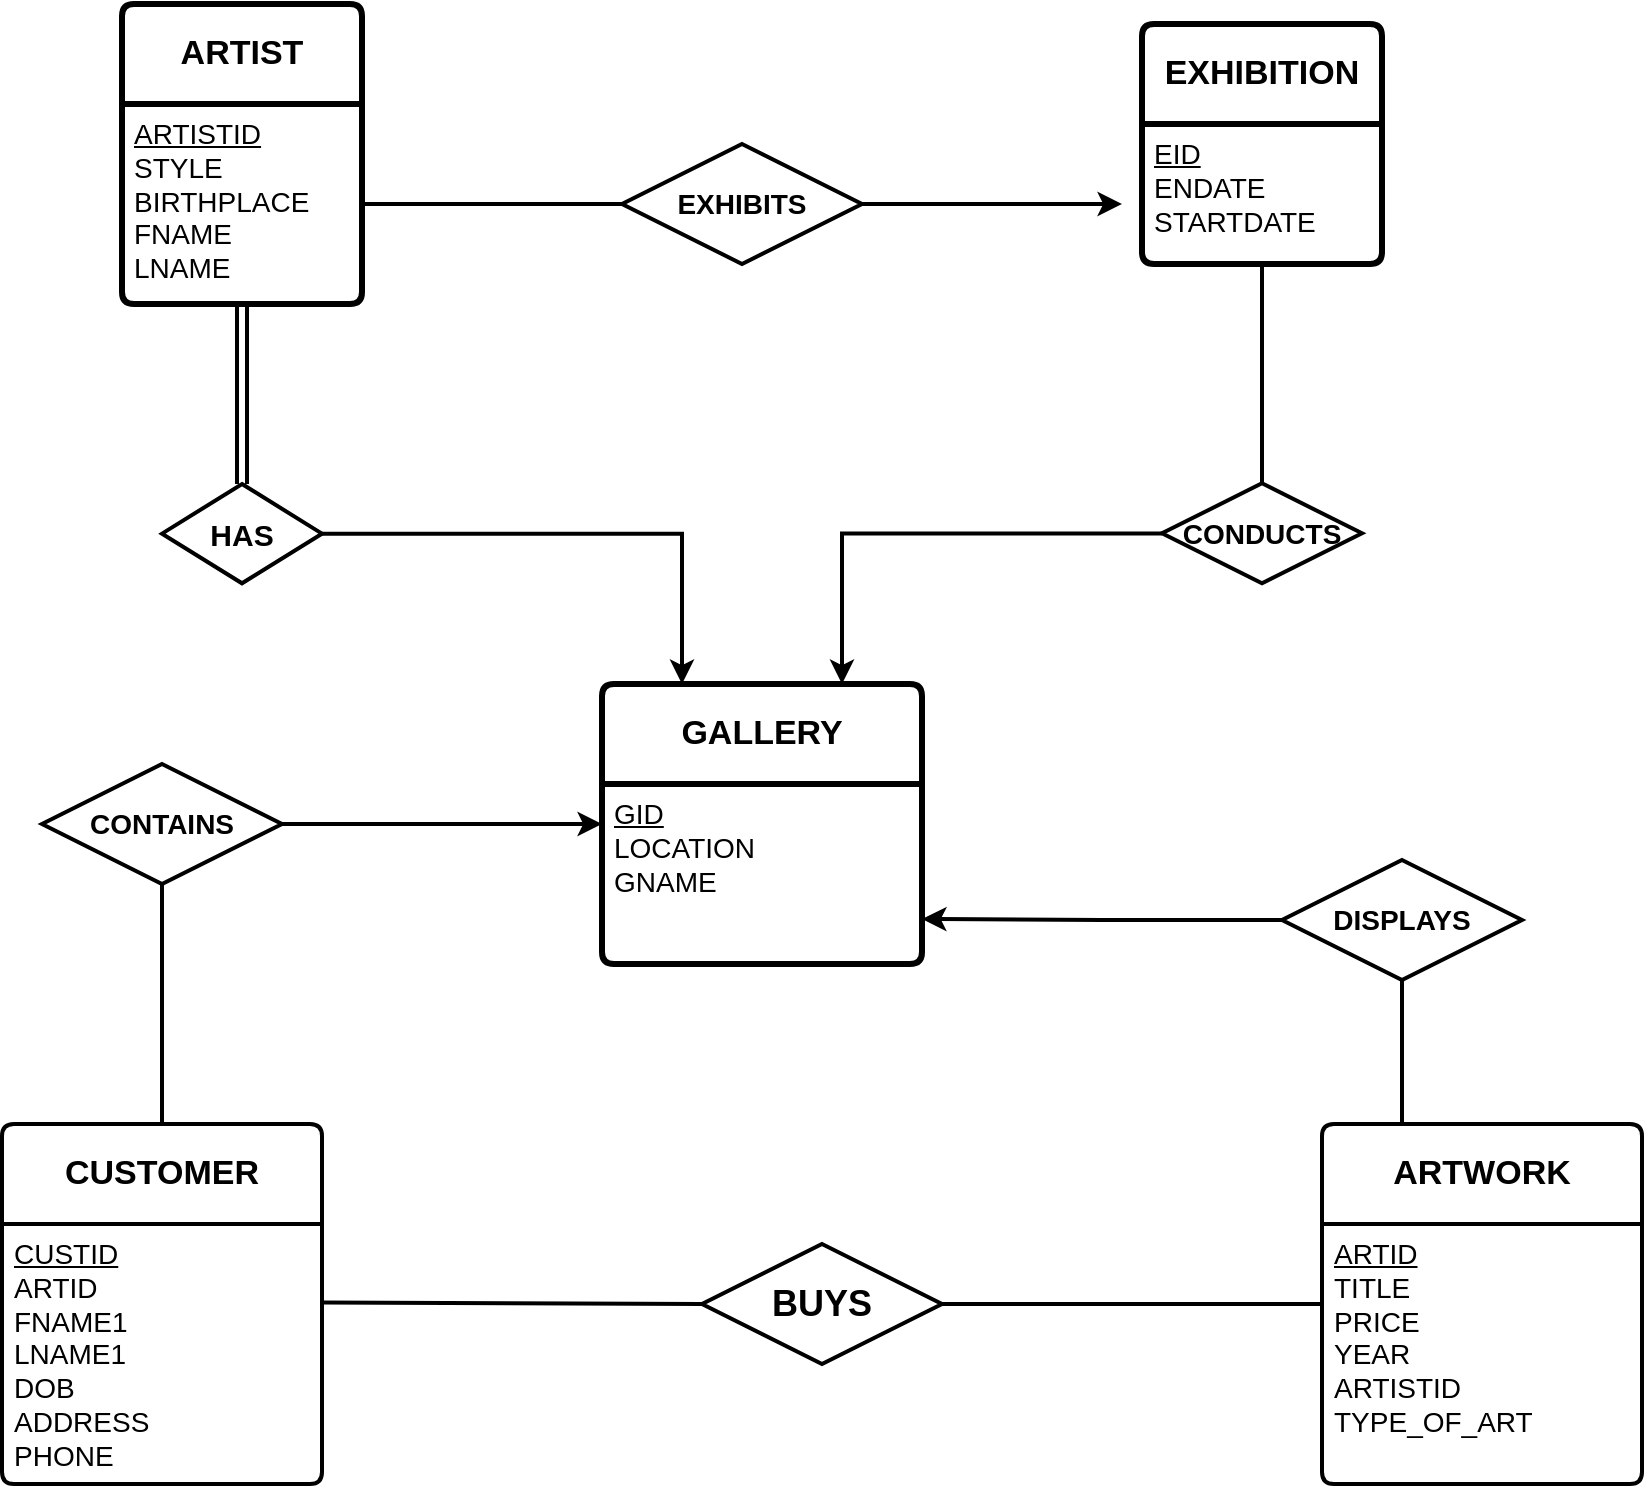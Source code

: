<mxfile version="24.2.5" type="github">
  <diagram name="Page-1" id="e56a1550-8fbb-45ad-956c-1786394a9013">
    <mxGraphModel dx="1222" dy="708" grid="1" gridSize="10" guides="1" tooltips="1" connect="1" arrows="1" fold="1" page="1" pageScale="1" pageWidth="1100" pageHeight="850" background="#FFFFFF" math="0" shadow="0">
      <root>
        <mxCell id="0" />
        <mxCell id="1" parent="0" />
        <mxCell id="mDnNRbJlArddQkRWeZSY-25" style="edgeStyle=orthogonalEdgeStyle;rounded=0;orthogonalLoop=1;jettySize=auto;html=1;exitX=0.25;exitY=0;exitDx=0;exitDy=0;" edge="1" parent="1" source="mDnNRbJlArddQkRWeZSY-24" target="mDnNRbJlArddQkRWeZSY-23">
          <mxGeometry relative="1" as="geometry" />
        </mxCell>
        <mxCell id="mDnNRbJlArddQkRWeZSY-11" value="&lt;b&gt;&lt;font style=&quot;font-size: 17px;&quot;&gt;ARTIST&lt;/font&gt;&lt;/b&gt;" style="swimlane;childLayout=stackLayout;horizontal=1;startSize=50;horizontalStack=0;rounded=1;fontSize=14;fontStyle=0;strokeWidth=3;resizeParent=0;resizeLast=1;shadow=0;dashed=0;align=center;arcSize=4;whiteSpace=wrap;html=1;" vertex="1" parent="1">
          <mxGeometry x="120" y="40" width="120" height="150" as="geometry" />
        </mxCell>
        <mxCell id="mDnNRbJlArddQkRWeZSY-12" value="&lt;u style=&quot;font-size: 14px;&quot;&gt;&lt;font style=&quot;font-size: 14px;&quot;&gt;ARTISTID&lt;/font&gt;&lt;/u&gt;&lt;div style=&quot;font-size: 14px;&quot;&gt;&lt;font style=&quot;font-size: 14px;&quot;&gt;STYLE&lt;/font&gt;&lt;/div&gt;&lt;div style=&quot;font-size: 14px;&quot;&gt;&lt;font style=&quot;font-size: 14px;&quot;&gt;BIRTHPLACE&lt;/font&gt;&lt;/div&gt;&lt;div style=&quot;font-size: 14px;&quot;&gt;&lt;font style=&quot;font-size: 14px;&quot;&gt;FNAME&lt;/font&gt;&lt;/div&gt;&lt;div style=&quot;font-size: 14px;&quot;&gt;&lt;font style=&quot;font-size: 14px;&quot;&gt;LNAME&lt;/font&gt;&lt;/div&gt;" style="align=left;strokeColor=none;fillColor=none;spacingLeft=4;fontSize=12;verticalAlign=top;resizable=0;rotatable=0;part=1;html=1;" vertex="1" parent="mDnNRbJlArddQkRWeZSY-11">
          <mxGeometry y="50" width="120" height="100" as="geometry" />
        </mxCell>
        <mxCell id="mDnNRbJlArddQkRWeZSY-23" value="&lt;b&gt;&lt;font style=&quot;font-size: 17px;&quot;&gt;EXHIBITION&lt;/font&gt;&lt;/b&gt;" style="swimlane;childLayout=stackLayout;horizontal=1;startSize=50;horizontalStack=0;rounded=1;fontSize=14;fontStyle=0;strokeWidth=3;resizeParent=0;resizeLast=1;shadow=0;dashed=0;align=center;arcSize=4;whiteSpace=wrap;html=1;" vertex="1" parent="1">
          <mxGeometry x="630" y="50" width="120" height="120" as="geometry" />
        </mxCell>
        <mxCell id="mDnNRbJlArddQkRWeZSY-24" value="&lt;span style=&quot;font-size: 14px;&quot;&gt;&lt;u style=&quot;&quot;&gt;&lt;font style=&quot;font-size: 14px;&quot;&gt;EID&lt;/font&gt;&lt;/u&gt;&lt;/span&gt;&lt;div style=&quot;font-size: 14px;&quot;&gt;&lt;font style=&quot;font-size: 14px;&quot;&gt;ENDATE&lt;/font&gt;&lt;/div&gt;&lt;div style=&quot;font-size: 14px;&quot;&gt;&lt;font style=&quot;font-size: 14px;&quot;&gt;STARTDATE&lt;/font&gt;&lt;/div&gt;" style="align=left;strokeColor=none;fillColor=none;spacingLeft=4;fontSize=12;verticalAlign=top;resizable=0;rotatable=0;part=1;html=1;" vertex="1" parent="mDnNRbJlArddQkRWeZSY-23">
          <mxGeometry y="50" width="120" height="70" as="geometry" />
        </mxCell>
        <mxCell id="mDnNRbJlArddQkRWeZSY-28" style="edgeStyle=orthogonalEdgeStyle;rounded=0;orthogonalLoop=1;jettySize=auto;html=1;strokeWidth=2;" edge="1" parent="1" source="mDnNRbJlArddQkRWeZSY-12">
          <mxGeometry relative="1" as="geometry">
            <mxPoint x="620" y="140" as="targetPoint" />
          </mxGeometry>
        </mxCell>
        <mxCell id="mDnNRbJlArddQkRWeZSY-29" value="&lt;font style=&quot;font-size: 14px;&quot;&gt;&lt;b&gt;EXHIBITS&lt;/b&gt;&lt;/font&gt;" style="shape=rhombus;perimeter=rhombusPerimeter;whiteSpace=wrap;html=1;align=center;strokeWidth=2;" vertex="1" parent="1">
          <mxGeometry x="370" y="110" width="120" height="60" as="geometry" />
        </mxCell>
        <mxCell id="mDnNRbJlArddQkRWeZSY-33" value="" style="shape=link;endArrow=classic;startArrow=classic;html=1;rounded=0;exitX=1;exitY=1;exitDx=0;exitDy=0;endWidth=0.476;startWidth=0.476;strokeWidth=2;targetPerimeterSpacing=0;sourcePerimeterSpacing=0;" edge="1" parent="1">
          <mxGeometry width="100" height="100" relative="1" as="geometry">
            <mxPoint x="180" y="190" as="sourcePoint" />
            <mxPoint x="180" y="280" as="targetPoint" />
            <Array as="points" />
          </mxGeometry>
        </mxCell>
        <mxCell id="mDnNRbJlArddQkRWeZSY-45" style="edgeStyle=orthogonalEdgeStyle;rounded=0;orthogonalLoop=1;jettySize=auto;html=1;entryX=0.25;entryY=0;entryDx=0;entryDy=0;strokeWidth=2;" edge="1" parent="1" source="mDnNRbJlArddQkRWeZSY-35" target="mDnNRbJlArddQkRWeZSY-43">
          <mxGeometry relative="1" as="geometry" />
        </mxCell>
        <mxCell id="mDnNRbJlArddQkRWeZSY-35" value="&lt;b&gt;&lt;font style=&quot;font-size: 15px;&quot;&gt;HAS&lt;/font&gt;&lt;/b&gt;" style="shape=rhombus;perimeter=rhombusPerimeter;whiteSpace=wrap;html=1;align=center;rotation=0;strokeWidth=2;" vertex="1" parent="1">
          <mxGeometry x="140" y="280" width="80" height="49.65" as="geometry" />
        </mxCell>
        <mxCell id="mDnNRbJlArddQkRWeZSY-53" style="edgeStyle=orthogonalEdgeStyle;rounded=0;orthogonalLoop=1;jettySize=auto;html=1;entryX=0.75;entryY=0;entryDx=0;entryDy=0;strokeWidth=2;" edge="1" parent="1" source="mDnNRbJlArddQkRWeZSY-42" target="mDnNRbJlArddQkRWeZSY-43">
          <mxGeometry relative="1" as="geometry" />
        </mxCell>
        <mxCell id="mDnNRbJlArddQkRWeZSY-42" value="&lt;b&gt;&lt;font style=&quot;font-size: 14px;&quot;&gt;CONDUCTS&lt;/font&gt;&lt;/b&gt;" style="shape=rhombus;perimeter=rhombusPerimeter;whiteSpace=wrap;html=1;align=center;strokeWidth=2;" vertex="1" parent="1">
          <mxGeometry x="640" y="279.65" width="100" height="50" as="geometry" />
        </mxCell>
        <mxCell id="mDnNRbJlArddQkRWeZSY-43" value="&lt;b&gt;&lt;font style=&quot;font-size: 17px;&quot;&gt;GALLERY&lt;/font&gt;&lt;/b&gt;" style="swimlane;childLayout=stackLayout;horizontal=1;startSize=50;horizontalStack=0;rounded=1;fontSize=14;fontStyle=0;strokeWidth=3;resizeParent=0;resizeLast=1;shadow=0;dashed=0;align=center;arcSize=4;whiteSpace=wrap;html=1;" vertex="1" parent="1">
          <mxGeometry x="360" y="380" width="160" height="140" as="geometry" />
        </mxCell>
        <mxCell id="mDnNRbJlArddQkRWeZSY-44" value="&lt;font style=&quot;font-size: 14px;&quot;&gt;&lt;u&gt;GID&lt;/u&gt;&lt;/font&gt;&lt;div&gt;&lt;font style=&quot;font-size: 14px;&quot;&gt;LOCATION&lt;/font&gt;&lt;/div&gt;&lt;div&gt;&lt;font style=&quot;font-size: 14px;&quot;&gt;GNAME&lt;/font&gt;&lt;/div&gt;" style="align=left;strokeColor=none;fillColor=none;spacingLeft=4;fontSize=12;verticalAlign=top;resizable=0;rotatable=0;part=1;html=1;" vertex="1" parent="mDnNRbJlArddQkRWeZSY-43">
          <mxGeometry y="50" width="160" height="90" as="geometry" />
        </mxCell>
        <mxCell id="mDnNRbJlArddQkRWeZSY-52" value="" style="endArrow=none;html=1;rounded=0;entryX=0.5;entryY=0;entryDx=0;entryDy=0;exitX=0.5;exitY=1;exitDx=0;exitDy=0;strokeWidth=2;" edge="1" parent="1" source="mDnNRbJlArddQkRWeZSY-24" target="mDnNRbJlArddQkRWeZSY-42">
          <mxGeometry relative="1" as="geometry">
            <mxPoint x="550" y="210" as="sourcePoint" />
            <mxPoint x="710" y="210" as="targetPoint" />
            <Array as="points" />
          </mxGeometry>
        </mxCell>
        <mxCell id="mDnNRbJlArddQkRWeZSY-80" style="edgeStyle=orthogonalEdgeStyle;rounded=0;orthogonalLoop=1;jettySize=auto;html=1;entryX=0;entryY=0.5;entryDx=0;entryDy=0;strokeWidth=2;" edge="1" parent="1" source="mDnNRbJlArddQkRWeZSY-55" target="mDnNRbJlArddQkRWeZSY-43">
          <mxGeometry relative="1" as="geometry" />
        </mxCell>
        <mxCell id="mDnNRbJlArddQkRWeZSY-55" value="&lt;font style=&quot;font-size: 14px;&quot;&gt;&lt;b&gt;CONTAINS&lt;/b&gt;&lt;/font&gt;" style="shape=rhombus;perimeter=rhombusPerimeter;whiteSpace=wrap;html=1;align=center;strokeWidth=2;" vertex="1" parent="1">
          <mxGeometry x="80" y="420" width="120" height="60" as="geometry" />
        </mxCell>
        <mxCell id="mDnNRbJlArddQkRWeZSY-57" value="&lt;font style=&quot;font-size: 17px;&quot;&gt;&lt;b&gt;CUSTOMER&lt;/b&gt;&lt;/font&gt;" style="swimlane;childLayout=stackLayout;horizontal=1;startSize=50;horizontalStack=0;rounded=1;fontSize=14;fontStyle=0;strokeWidth=2;resizeParent=0;resizeLast=1;shadow=0;dashed=0;align=center;arcSize=4;whiteSpace=wrap;html=1;" vertex="1" parent="1">
          <mxGeometry x="60" y="600" width="160" height="180" as="geometry" />
        </mxCell>
        <mxCell id="mDnNRbJlArddQkRWeZSY-58" value="&lt;span style=&quot;font-size: 14px;&quot;&gt;&lt;u&gt;CUSTID&lt;/u&gt;&lt;/span&gt;&lt;div&gt;&lt;span style=&quot;font-size: 14px;&quot;&gt;ARTID&lt;/span&gt;&lt;/div&gt;&lt;div&gt;&lt;span style=&quot;font-size: 14px;&quot;&gt;FNAME1&lt;/span&gt;&lt;/div&gt;&lt;div&gt;&lt;span style=&quot;font-size: 14px;&quot;&gt;LNAME1&lt;/span&gt;&lt;/div&gt;&lt;div&gt;&lt;span style=&quot;font-size: 14px;&quot;&gt;DOB&lt;/span&gt;&lt;/div&gt;&lt;div&gt;&lt;span style=&quot;font-size: 14px;&quot;&gt;ADDRESS&lt;/span&gt;&lt;/div&gt;&lt;div&gt;&lt;span style=&quot;font-size: 14px;&quot;&gt;PHONE&lt;/span&gt;&lt;/div&gt;" style="align=left;strokeColor=none;fillColor=none;spacingLeft=4;fontSize=12;verticalAlign=top;resizable=0;rotatable=0;part=1;html=1;" vertex="1" parent="mDnNRbJlArddQkRWeZSY-57">
          <mxGeometry y="50" width="160" height="130" as="geometry" />
        </mxCell>
        <mxCell id="mDnNRbJlArddQkRWeZSY-60" value="&lt;font style=&quot;font-size: 17px;&quot;&gt;&lt;b&gt;ARTWORK&lt;/b&gt;&lt;/font&gt;" style="swimlane;childLayout=stackLayout;horizontal=1;startSize=50;horizontalStack=0;rounded=1;fontSize=14;fontStyle=0;strokeWidth=2;resizeParent=0;resizeLast=1;shadow=0;dashed=0;align=center;arcSize=4;whiteSpace=wrap;html=1;" vertex="1" parent="1">
          <mxGeometry x="720" y="600" width="160" height="180" as="geometry" />
        </mxCell>
        <mxCell id="mDnNRbJlArddQkRWeZSY-61" value="&lt;span style=&quot;font-size: 14px;&quot;&gt;&lt;u&gt;ARTID&lt;/u&gt;&lt;/span&gt;&lt;div&gt;&lt;span style=&quot;font-size: 14px;&quot;&gt;TITLE&lt;/span&gt;&lt;/div&gt;&lt;div&gt;&lt;span style=&quot;font-size: 14px;&quot;&gt;PRICE&lt;/span&gt;&lt;/div&gt;&lt;div&gt;&lt;span style=&quot;font-size: 14px;&quot;&gt;YEAR&lt;/span&gt;&lt;/div&gt;&lt;div&gt;&lt;span style=&quot;font-size: 14px;&quot;&gt;ARTISTID&lt;/span&gt;&lt;/div&gt;&lt;div&gt;&lt;span style=&quot;font-size: 14px;&quot;&gt;TYPE_OF_ART&lt;/span&gt;&lt;/div&gt;" style="align=left;strokeColor=none;fillColor=none;spacingLeft=4;fontSize=12;verticalAlign=top;resizable=0;rotatable=0;part=1;html=1;" vertex="1" parent="mDnNRbJlArddQkRWeZSY-60">
          <mxGeometry y="50" width="160" height="130" as="geometry" />
        </mxCell>
        <mxCell id="mDnNRbJlArddQkRWeZSY-63" value="&lt;span style=&quot;font-size: 18px;&quot;&gt;&lt;b&gt;BUYS&lt;/b&gt;&lt;/span&gt;" style="shape=rhombus;perimeter=rhombusPerimeter;whiteSpace=wrap;html=1;align=center;strokeWidth=2;" vertex="1" parent="1">
          <mxGeometry x="410" y="660" width="120" height="60" as="geometry" />
        </mxCell>
        <mxCell id="mDnNRbJlArddQkRWeZSY-67" value="" style="endArrow=none;html=1;rounded=0;entryX=0;entryY=0.5;entryDx=0;entryDy=0;strokeWidth=2;" edge="1" parent="1" target="mDnNRbJlArddQkRWeZSY-63">
          <mxGeometry relative="1" as="geometry">
            <mxPoint x="220" y="689.23" as="sourcePoint" />
            <mxPoint x="380" y="689.23" as="targetPoint" />
          </mxGeometry>
        </mxCell>
        <mxCell id="mDnNRbJlArddQkRWeZSY-68" value="" style="endArrow=none;html=1;rounded=0;exitX=1;exitY=0.5;exitDx=0;exitDy=0;entryX=0;entryY=0.5;entryDx=0;entryDy=0;strokeWidth=2;" edge="1" parent="1" source="mDnNRbJlArddQkRWeZSY-63" target="mDnNRbJlArddQkRWeZSY-60">
          <mxGeometry relative="1" as="geometry">
            <mxPoint x="690" y="690" as="sourcePoint" />
            <mxPoint x="850" y="690" as="targetPoint" />
          </mxGeometry>
        </mxCell>
        <mxCell id="mDnNRbJlArddQkRWeZSY-74" value="" style="endArrow=none;html=1;rounded=0;entryX=0.25;entryY=0;entryDx=0;entryDy=0;strokeWidth=2;exitX=0.5;exitY=1;exitDx=0;exitDy=0;" edge="1" parent="1" source="mDnNRbJlArddQkRWeZSY-75" target="mDnNRbJlArddQkRWeZSY-60">
          <mxGeometry relative="1" as="geometry">
            <mxPoint x="760" y="530" as="sourcePoint" />
            <mxPoint x="860" y="510" as="targetPoint" />
            <Array as="points">
              <mxPoint x="760" y="570" />
            </Array>
          </mxGeometry>
        </mxCell>
        <mxCell id="mDnNRbJlArddQkRWeZSY-77" style="edgeStyle=orthogonalEdgeStyle;rounded=0;orthogonalLoop=1;jettySize=auto;html=1;entryX=1;entryY=0.75;entryDx=0;entryDy=0;strokeWidth=2;" edge="1" parent="1" source="mDnNRbJlArddQkRWeZSY-75" target="mDnNRbJlArddQkRWeZSY-44">
          <mxGeometry relative="1" as="geometry" />
        </mxCell>
        <mxCell id="mDnNRbJlArddQkRWeZSY-75" value="&lt;font style=&quot;font-size: 14px;&quot;&gt;&lt;b&gt;DISPLAYS&lt;/b&gt;&lt;/font&gt;" style="shape=rhombus;perimeter=rhombusPerimeter;whiteSpace=wrap;html=1;align=center;strokeWidth=2;" vertex="1" parent="1">
          <mxGeometry x="700" y="468" width="120" height="60" as="geometry" />
        </mxCell>
        <mxCell id="mDnNRbJlArddQkRWeZSY-78" value="" style="endArrow=none;html=1;rounded=0;entryX=0.5;entryY=0;entryDx=0;entryDy=0;exitX=0.5;exitY=1;exitDx=0;exitDy=0;strokeWidth=2;" edge="1" parent="1" source="mDnNRbJlArddQkRWeZSY-55" target="mDnNRbJlArddQkRWeZSY-57">
          <mxGeometry relative="1" as="geometry">
            <mxPoint x="140" y="530" as="sourcePoint" />
            <mxPoint x="300" y="530" as="targetPoint" />
          </mxGeometry>
        </mxCell>
      </root>
    </mxGraphModel>
  </diagram>
</mxfile>
